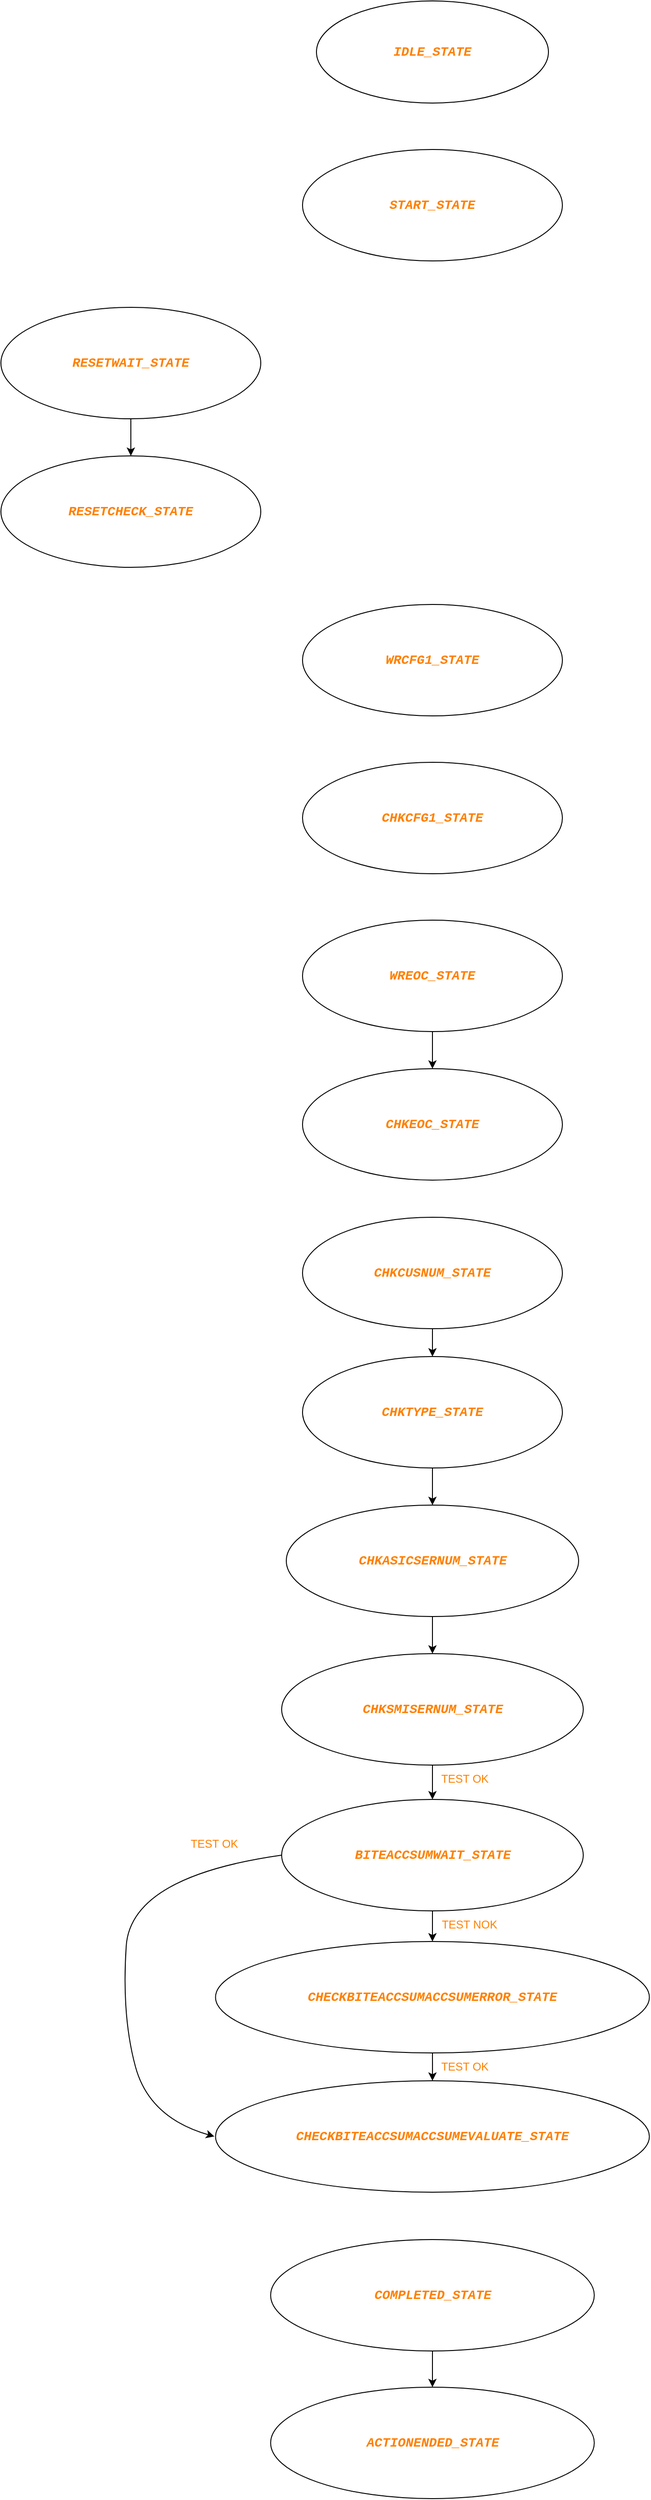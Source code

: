 <mxfile version="16.5.6" type="github">
  <diagram id="UPyzFVB5CWtIWvco0NpC" name="Page-1">
    <mxGraphModel dx="1253" dy="831" grid="1" gridSize="10" guides="1" tooltips="1" connect="1" arrows="1" fold="1" page="1" pageScale="1" pageWidth="1169" pageHeight="827" math="0" shadow="0">
      <root>
        <mxCell id="0" />
        <mxCell id="1" parent="0" />
        <mxCell id="FuCtnfCme6ja_bBjiec3-1" value="&lt;p style=&quot;font-family: &amp;#34;consolas&amp;#34; , &amp;#34;courier new&amp;#34; , monospace ; font-size: 14px ; line-height: 19px&quot;&gt;&lt;span style=&quot;font-style: italic&quot;&gt;&lt;b&gt;&lt;font color=&quot;#ff8000&quot;&gt;IDLE_STATE&lt;/font&gt;&lt;/b&gt;&lt;/span&gt;&lt;/p&gt;" style="ellipse;whiteSpace=wrap;html=1;" vertex="1" parent="1">
          <mxGeometry x="380" y="70" width="250" height="110" as="geometry" />
        </mxCell>
        <mxCell id="FuCtnfCme6ja_bBjiec3-2" value="&lt;p style=&quot;line-height: 19px&quot;&gt;&lt;font face=&quot;consolas, courier new, monospace&quot;&gt;&lt;span style=&quot;font-size: 14px&quot;&gt;&lt;b&gt;&lt;i&gt;&lt;font color=&quot;#ff8000&quot;&gt;START_STATE&lt;/font&gt;&lt;/i&gt;&lt;/b&gt;&lt;/span&gt;&lt;/font&gt;&lt;br&gt;&lt;/p&gt;" style="ellipse;whiteSpace=wrap;html=1;" vertex="1" parent="1">
          <mxGeometry x="365" y="230" width="280" height="120" as="geometry" />
        </mxCell>
        <mxCell id="FuCtnfCme6ja_bBjiec3-32" value="" style="edgeStyle=orthogonalEdgeStyle;rounded=0;orthogonalLoop=1;jettySize=auto;html=1;fontColor=#FF8000;" edge="1" parent="1" source="FuCtnfCme6ja_bBjiec3-3" target="FuCtnfCme6ja_bBjiec3-4">
          <mxGeometry relative="1" as="geometry" />
        </mxCell>
        <mxCell id="FuCtnfCme6ja_bBjiec3-3" value="&lt;p style=&quot;line-height: 19px&quot;&gt;&lt;font face=&quot;consolas, courier new, monospace&quot;&gt;&lt;span style=&quot;font-size: 14px&quot;&gt;&lt;b&gt;&lt;i&gt;&lt;font color=&quot;#ff8000&quot;&gt;RESETWAIT_STATE&lt;/font&gt;&lt;/i&gt;&lt;/b&gt;&lt;/span&gt;&lt;/font&gt;&lt;br&gt;&lt;/p&gt;" style="ellipse;whiteSpace=wrap;html=1;" vertex="1" parent="1">
          <mxGeometry x="40" y="400" width="280" height="120" as="geometry" />
        </mxCell>
        <mxCell id="FuCtnfCme6ja_bBjiec3-4" value="&lt;p style=&quot;line-height: 19px&quot;&gt;&lt;font face=&quot;consolas, courier new, monospace&quot;&gt;&lt;span style=&quot;font-size: 14px&quot;&gt;&lt;b&gt;&lt;i&gt;&lt;font color=&quot;#ff8000&quot;&gt;RESETCHECK_STATE&lt;/font&gt;&lt;/i&gt;&lt;/b&gt;&lt;/span&gt;&lt;/font&gt;&lt;br&gt;&lt;/p&gt;" style="ellipse;whiteSpace=wrap;html=1;" vertex="1" parent="1">
          <mxGeometry x="40" y="560" width="280" height="120" as="geometry" />
        </mxCell>
        <mxCell id="FuCtnfCme6ja_bBjiec3-5" value="&lt;p style=&quot;line-height: 19px&quot;&gt;&lt;font face=&quot;consolas, courier new, monospace&quot;&gt;&lt;span style=&quot;font-size: 14px&quot;&gt;&lt;b&gt;&lt;i&gt;&lt;font color=&quot;#ff8000&quot;&gt;WRCFG1_STATE&lt;/font&gt;&lt;/i&gt;&lt;/b&gt;&lt;/span&gt;&lt;/font&gt;&lt;br&gt;&lt;/p&gt;" style="ellipse;whiteSpace=wrap;html=1;" vertex="1" parent="1">
          <mxGeometry x="365" y="720" width="280" height="120" as="geometry" />
        </mxCell>
        <mxCell id="FuCtnfCme6ja_bBjiec3-6" value="&lt;p style=&quot;line-height: 19px&quot;&gt;&lt;font face=&quot;consolas, courier new, monospace&quot;&gt;&lt;span style=&quot;font-size: 14px&quot;&gt;&lt;b&gt;&lt;i&gt;&lt;font color=&quot;#ff8000&quot;&gt;CHKCFG1_STATE&lt;/font&gt;&lt;/i&gt;&lt;/b&gt;&lt;/span&gt;&lt;/font&gt;&lt;br&gt;&lt;/p&gt;" style="ellipse;whiteSpace=wrap;html=1;" vertex="1" parent="1">
          <mxGeometry x="365" y="890" width="280" height="120" as="geometry" />
        </mxCell>
        <mxCell id="FuCtnfCme6ja_bBjiec3-31" value="" style="edgeStyle=orthogonalEdgeStyle;rounded=0;orthogonalLoop=1;jettySize=auto;html=1;fontColor=#FF8000;" edge="1" parent="1" source="FuCtnfCme6ja_bBjiec3-7" target="FuCtnfCme6ja_bBjiec3-8">
          <mxGeometry relative="1" as="geometry" />
        </mxCell>
        <mxCell id="FuCtnfCme6ja_bBjiec3-7" value="&lt;p style=&quot;line-height: 19px&quot;&gt;&lt;font face=&quot;consolas, courier new, monospace&quot;&gt;&lt;span style=&quot;font-size: 14px&quot;&gt;&lt;b&gt;&lt;i&gt;&lt;font color=&quot;#ff8000&quot;&gt;WREOC_STATE&lt;/font&gt;&lt;/i&gt;&lt;/b&gt;&lt;/span&gt;&lt;/font&gt;&lt;br&gt;&lt;/p&gt;" style="ellipse;whiteSpace=wrap;html=1;" vertex="1" parent="1">
          <mxGeometry x="365" y="1060" width="280" height="120" as="geometry" />
        </mxCell>
        <mxCell id="FuCtnfCme6ja_bBjiec3-8" value="&lt;p style=&quot;line-height: 19px&quot;&gt;&lt;font face=&quot;consolas, courier new, monospace&quot;&gt;&lt;span style=&quot;font-size: 14px&quot;&gt;&lt;b&gt;&lt;i&gt;&lt;font color=&quot;#ff8000&quot;&gt;CHKEOC_STATE&lt;/font&gt;&lt;/i&gt;&lt;/b&gt;&lt;/span&gt;&lt;/font&gt;&lt;br&gt;&lt;/p&gt;" style="ellipse;whiteSpace=wrap;html=1;" vertex="1" parent="1">
          <mxGeometry x="365" y="1220" width="280" height="120" as="geometry" />
        </mxCell>
        <mxCell id="FuCtnfCme6ja_bBjiec3-30" value="" style="edgeStyle=orthogonalEdgeStyle;rounded=0;orthogonalLoop=1;jettySize=auto;html=1;fontColor=#FF8000;" edge="1" parent="1" source="FuCtnfCme6ja_bBjiec3-9" target="FuCtnfCme6ja_bBjiec3-10">
          <mxGeometry relative="1" as="geometry" />
        </mxCell>
        <mxCell id="FuCtnfCme6ja_bBjiec3-9" value="&lt;p style=&quot;line-height: 19px&quot;&gt;&lt;font face=&quot;consolas, courier new, monospace&quot;&gt;&lt;span style=&quot;font-size: 14px&quot;&gt;&lt;b&gt;&lt;i&gt;&lt;font color=&quot;#ff8000&quot;&gt;CHKCUSNUM_STATE&lt;/font&gt;&lt;/i&gt;&lt;/b&gt;&lt;/span&gt;&lt;/font&gt;&lt;br&gt;&lt;/p&gt;" style="ellipse;whiteSpace=wrap;html=1;" vertex="1" parent="1">
          <mxGeometry x="365" y="1380" width="280" height="120" as="geometry" />
        </mxCell>
        <mxCell id="FuCtnfCme6ja_bBjiec3-29" value="" style="edgeStyle=orthogonalEdgeStyle;rounded=0;orthogonalLoop=1;jettySize=auto;html=1;fontColor=#FF8000;" edge="1" parent="1" source="FuCtnfCme6ja_bBjiec3-10" target="FuCtnfCme6ja_bBjiec3-11">
          <mxGeometry relative="1" as="geometry" />
        </mxCell>
        <mxCell id="FuCtnfCme6ja_bBjiec3-10" value="&lt;p style=&quot;line-height: 19px&quot;&gt;&lt;font face=&quot;consolas, courier new, monospace&quot;&gt;&lt;span style=&quot;font-size: 14px&quot;&gt;&lt;b&gt;&lt;i&gt;&lt;font color=&quot;#ff8000&quot;&gt;CHKTYPE_STATE&lt;/font&gt;&lt;/i&gt;&lt;/b&gt;&lt;/span&gt;&lt;/font&gt;&lt;br&gt;&lt;/p&gt;" style="ellipse;whiteSpace=wrap;html=1;" vertex="1" parent="1">
          <mxGeometry x="365" y="1530" width="280" height="120" as="geometry" />
        </mxCell>
        <mxCell id="FuCtnfCme6ja_bBjiec3-28" value="" style="edgeStyle=orthogonalEdgeStyle;rounded=0;orthogonalLoop=1;jettySize=auto;html=1;fontColor=#FF8000;" edge="1" parent="1" source="FuCtnfCme6ja_bBjiec3-11" target="FuCtnfCme6ja_bBjiec3-12">
          <mxGeometry relative="1" as="geometry" />
        </mxCell>
        <mxCell id="FuCtnfCme6ja_bBjiec3-11" value="&lt;p style=&quot;line-height: 19px&quot;&gt;&lt;font face=&quot;consolas, courier new, monospace&quot;&gt;&lt;span style=&quot;font-size: 14px&quot;&gt;&lt;b&gt;&lt;i&gt;&lt;font color=&quot;#ff8000&quot;&gt;CHKASICSERNUM_STATE&lt;/font&gt;&lt;/i&gt;&lt;/b&gt;&lt;/span&gt;&lt;/font&gt;&lt;br&gt;&lt;/p&gt;" style="ellipse;whiteSpace=wrap;html=1;" vertex="1" parent="1">
          <mxGeometry x="347.5" y="1690" width="315" height="120" as="geometry" />
        </mxCell>
        <mxCell id="FuCtnfCme6ja_bBjiec3-25" value="" style="edgeStyle=orthogonalEdgeStyle;rounded=0;orthogonalLoop=1;jettySize=auto;html=1;fontColor=#FF8000;" edge="1" parent="1" source="FuCtnfCme6ja_bBjiec3-12" target="FuCtnfCme6ja_bBjiec3-13">
          <mxGeometry relative="1" as="geometry" />
        </mxCell>
        <mxCell id="FuCtnfCme6ja_bBjiec3-12" value="&lt;p style=&quot;line-height: 19px&quot;&gt;&lt;font face=&quot;consolas, courier new, monospace&quot;&gt;&lt;span style=&quot;font-size: 14px&quot;&gt;&lt;b&gt;&lt;i&gt;&lt;font color=&quot;#ff8000&quot;&gt;CHKSMISERNUM_STATE&lt;/font&gt;&lt;/i&gt;&lt;/b&gt;&lt;/span&gt;&lt;/font&gt;&lt;br&gt;&lt;/p&gt;" style="ellipse;whiteSpace=wrap;html=1;" vertex="1" parent="1">
          <mxGeometry x="342.5" y="1850" width="325" height="120" as="geometry" />
        </mxCell>
        <mxCell id="FuCtnfCme6ja_bBjiec3-19" value="" style="edgeStyle=orthogonalEdgeStyle;rounded=0;orthogonalLoop=1;jettySize=auto;html=1;fontColor=#FF8000;" edge="1" parent="1" source="FuCtnfCme6ja_bBjiec3-13" target="FuCtnfCme6ja_bBjiec3-14">
          <mxGeometry relative="1" as="geometry" />
        </mxCell>
        <mxCell id="FuCtnfCme6ja_bBjiec3-13" value="&lt;p style=&quot;line-height: 19px&quot;&gt;&lt;font face=&quot;consolas, courier new, monospace&quot;&gt;&lt;span style=&quot;font-size: 14px&quot;&gt;&lt;b&gt;&lt;i&gt;&lt;font color=&quot;#ff8000&quot;&gt;BITEACCSUMWAIT_STATE&lt;/font&gt;&lt;/i&gt;&lt;/b&gt;&lt;/span&gt;&lt;/font&gt;&lt;br&gt;&lt;/p&gt;" style="ellipse;whiteSpace=wrap;html=1;" vertex="1" parent="1">
          <mxGeometry x="342.5" y="2007" width="325" height="120" as="geometry" />
        </mxCell>
        <mxCell id="FuCtnfCme6ja_bBjiec3-18" value="" style="edgeStyle=orthogonalEdgeStyle;rounded=0;orthogonalLoop=1;jettySize=auto;html=1;fontColor=#FF8000;" edge="1" parent="1" source="FuCtnfCme6ja_bBjiec3-14" target="FuCtnfCme6ja_bBjiec3-15">
          <mxGeometry relative="1" as="geometry" />
        </mxCell>
        <mxCell id="FuCtnfCme6ja_bBjiec3-14" value="&lt;p style=&quot;line-height: 19px&quot;&gt;&lt;font face=&quot;consolas, courier new, monospace&quot;&gt;&lt;span style=&quot;font-size: 14px&quot;&gt;&lt;b&gt;&lt;i&gt;&lt;font color=&quot;#ff8000&quot;&gt;CHECKBITEACCSUMACCSUMERROR_STATE&lt;/font&gt;&lt;/i&gt;&lt;/b&gt;&lt;/span&gt;&lt;/font&gt;&lt;br&gt;&lt;/p&gt;" style="ellipse;whiteSpace=wrap;html=1;" vertex="1" parent="1">
          <mxGeometry x="271.25" y="2160" width="467.5" height="120" as="geometry" />
        </mxCell>
        <mxCell id="FuCtnfCme6ja_bBjiec3-15" value="&lt;p style=&quot;line-height: 19px&quot;&gt;&lt;font face=&quot;consolas, courier new, monospace&quot;&gt;&lt;span style=&quot;font-size: 14px&quot;&gt;&lt;b&gt;&lt;i&gt;&lt;font color=&quot;#ff8000&quot;&gt;CHECKBITEACCSUMACCSUMEVALUATE_STATE&lt;/font&gt;&lt;/i&gt;&lt;/b&gt;&lt;/span&gt;&lt;/font&gt;&lt;br&gt;&lt;/p&gt;" style="ellipse;whiteSpace=wrap;html=1;" vertex="1" parent="1">
          <mxGeometry x="271.25" y="2310" width="467.5" height="120" as="geometry" />
        </mxCell>
        <mxCell id="FuCtnfCme6ja_bBjiec3-33" value="" style="edgeStyle=orthogonalEdgeStyle;rounded=0;orthogonalLoop=1;jettySize=auto;html=1;fontColor=#FF8000;" edge="1" parent="1" source="FuCtnfCme6ja_bBjiec3-16" target="FuCtnfCme6ja_bBjiec3-17">
          <mxGeometry relative="1" as="geometry" />
        </mxCell>
        <mxCell id="FuCtnfCme6ja_bBjiec3-16" value="&lt;p style=&quot;line-height: 19px&quot;&gt;&lt;font face=&quot;consolas, courier new, monospace&quot;&gt;&lt;span style=&quot;font-size: 14px&quot;&gt;&lt;b&gt;&lt;i&gt;&lt;font color=&quot;#ff8000&quot;&gt;COMPLETED_STATE&lt;/font&gt;&lt;/i&gt;&lt;/b&gt;&lt;/span&gt;&lt;/font&gt;&lt;br&gt;&lt;/p&gt;" style="ellipse;whiteSpace=wrap;html=1;" vertex="1" parent="1">
          <mxGeometry x="330.63" y="2481" width="348.75" height="120" as="geometry" />
        </mxCell>
        <mxCell id="FuCtnfCme6ja_bBjiec3-17" value="&lt;p style=&quot;line-height: 19px&quot;&gt;&lt;font face=&quot;consolas, courier new, monospace&quot;&gt;&lt;span style=&quot;font-size: 14px&quot;&gt;&lt;b&gt;&lt;i&gt;&lt;font color=&quot;#ff8000&quot;&gt;ACTIONENDED_STATE&lt;/font&gt;&lt;/i&gt;&lt;/b&gt;&lt;/span&gt;&lt;/font&gt;&lt;br&gt;&lt;/p&gt;" style="ellipse;whiteSpace=wrap;html=1;" vertex="1" parent="1">
          <mxGeometry x="330.63" y="2640" width="348.75" height="120" as="geometry" />
        </mxCell>
        <mxCell id="FuCtnfCme6ja_bBjiec3-22" value="" style="curved=1;endArrow=classic;html=1;rounded=0;fontColor=#FF8000;exitX=0;exitY=0.5;exitDx=0;exitDy=0;" edge="1" parent="1" source="FuCtnfCme6ja_bBjiec3-13">
          <mxGeometry width="50" height="50" relative="1" as="geometry">
            <mxPoint x="330" y="2230" as="sourcePoint" />
            <mxPoint x="270" y="2370" as="targetPoint" />
            <Array as="points">
              <mxPoint x="180" y="2090" />
              <mxPoint x="170" y="2240" />
              <mxPoint x="200" y="2350" />
            </Array>
          </mxGeometry>
        </mxCell>
        <mxCell id="FuCtnfCme6ja_bBjiec3-23" value="TEST OK" style="text;html=1;strokeColor=none;fillColor=none;align=center;verticalAlign=middle;whiteSpace=wrap;rounded=0;labelBackgroundColor=none;fontColor=#FF8000;" vertex="1" parent="1">
          <mxGeometry x="240" y="2040" width="60" height="30" as="geometry" />
        </mxCell>
        <mxCell id="FuCtnfCme6ja_bBjiec3-24" value="TEST OK" style="text;html=1;strokeColor=none;fillColor=none;align=center;verticalAlign=middle;whiteSpace=wrap;rounded=0;labelBackgroundColor=none;fontColor=#FF8000;" vertex="1" parent="1">
          <mxGeometry x="510" y="2280" width="60" height="30" as="geometry" />
        </mxCell>
        <mxCell id="FuCtnfCme6ja_bBjiec3-26" value="TEST OK" style="text;html=1;strokeColor=none;fillColor=none;align=center;verticalAlign=middle;whiteSpace=wrap;rounded=0;labelBackgroundColor=none;fontColor=#FF8000;" vertex="1" parent="1">
          <mxGeometry x="510" y="1970" width="60" height="30" as="geometry" />
        </mxCell>
        <mxCell id="FuCtnfCme6ja_bBjiec3-27" value="TEST NOK" style="text;html=1;strokeColor=none;fillColor=none;align=center;verticalAlign=middle;whiteSpace=wrap;rounded=0;labelBackgroundColor=none;fontColor=#FF8000;" vertex="1" parent="1">
          <mxGeometry x="510" y="2127" width="70" height="30" as="geometry" />
        </mxCell>
      </root>
    </mxGraphModel>
  </diagram>
</mxfile>

